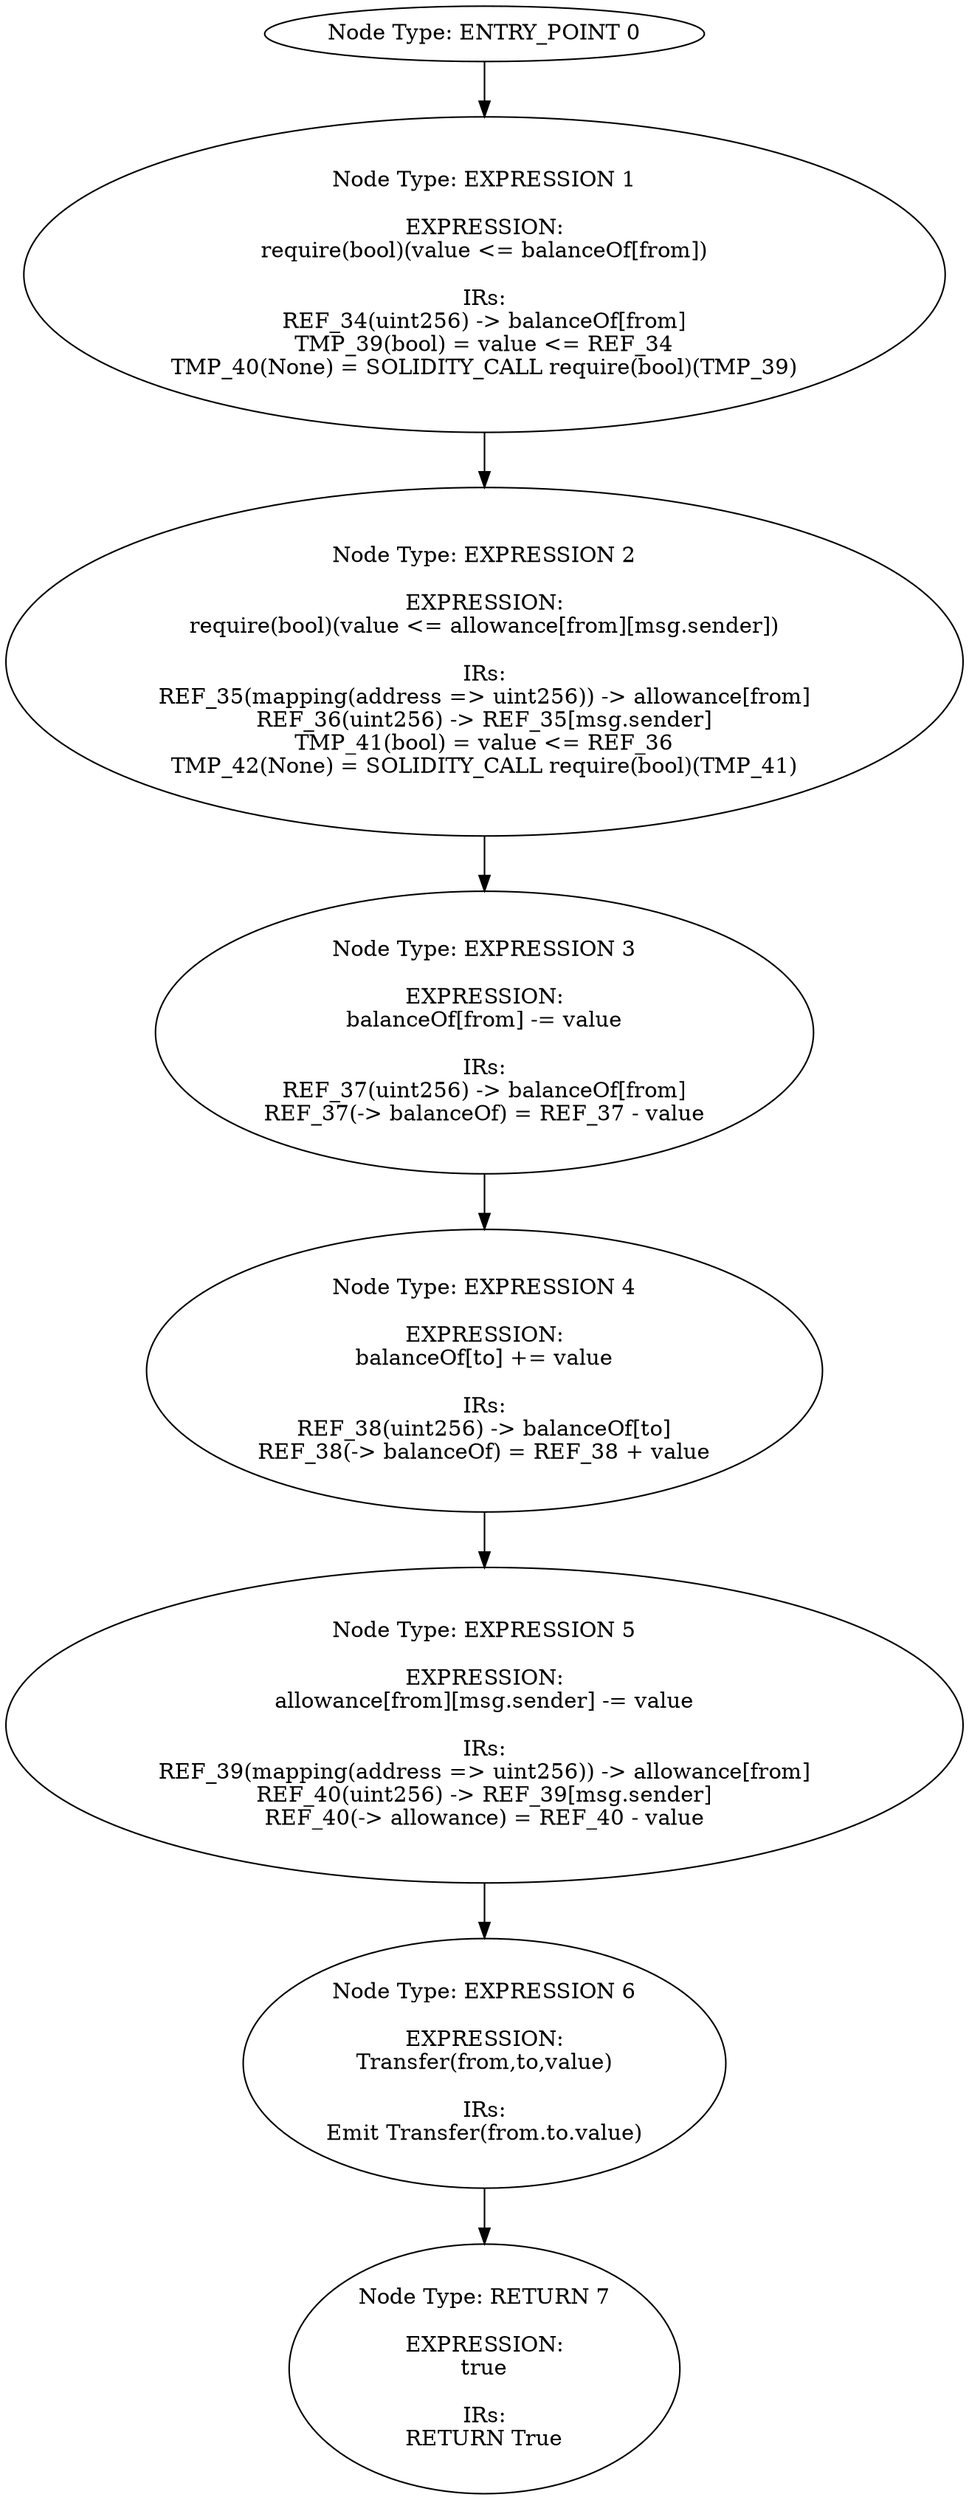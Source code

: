 digraph{
0[label="Node Type: ENTRY_POINT 0
"];
0->1;
1[label="Node Type: EXPRESSION 1

EXPRESSION:
require(bool)(value <= balanceOf[from])

IRs:
REF_34(uint256) -> balanceOf[from]
TMP_39(bool) = value <= REF_34
TMP_40(None) = SOLIDITY_CALL require(bool)(TMP_39)"];
1->2;
2[label="Node Type: EXPRESSION 2

EXPRESSION:
require(bool)(value <= allowance[from][msg.sender])

IRs:
REF_35(mapping(address => uint256)) -> allowance[from]
REF_36(uint256) -> REF_35[msg.sender]
TMP_41(bool) = value <= REF_36
TMP_42(None) = SOLIDITY_CALL require(bool)(TMP_41)"];
2->3;
3[label="Node Type: EXPRESSION 3

EXPRESSION:
balanceOf[from] -= value

IRs:
REF_37(uint256) -> balanceOf[from]
REF_37(-> balanceOf) = REF_37 - value"];
3->4;
4[label="Node Type: EXPRESSION 4

EXPRESSION:
balanceOf[to] += value

IRs:
REF_38(uint256) -> balanceOf[to]
REF_38(-> balanceOf) = REF_38 + value"];
4->5;
5[label="Node Type: EXPRESSION 5

EXPRESSION:
allowance[from][msg.sender] -= value

IRs:
REF_39(mapping(address => uint256)) -> allowance[from]
REF_40(uint256) -> REF_39[msg.sender]
REF_40(-> allowance) = REF_40 - value"];
5->6;
6[label="Node Type: EXPRESSION 6

EXPRESSION:
Transfer(from,to,value)

IRs:
Emit Transfer(from.to.value)"];
6->7;
7[label="Node Type: RETURN 7

EXPRESSION:
true

IRs:
RETURN True"];
}

